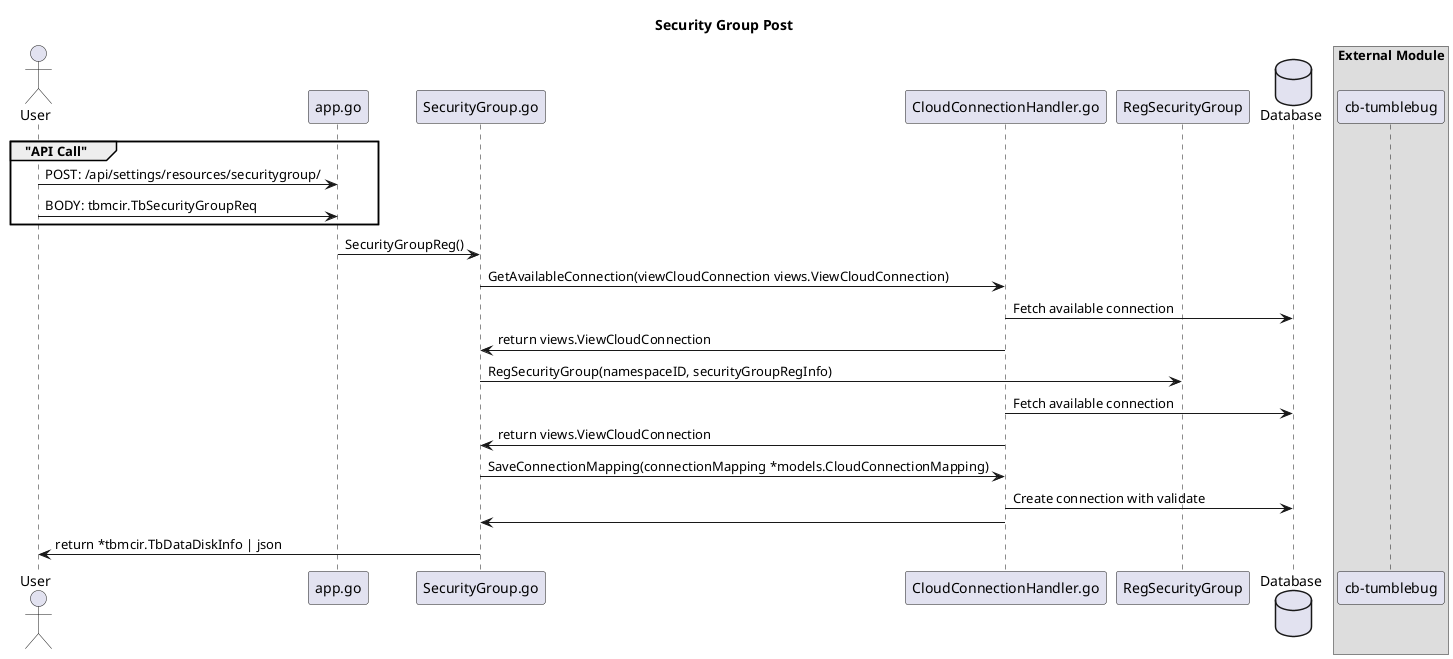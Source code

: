 @startuml

title "Security Group Post"

actor User as user

participant "app.go" as app
participant "SecurityGroup.go" as route
participant "CloudConnectionHandler.go" as connectionHandler
participant "RegSecurityGroup" as SecurityHandler
database Database as DB

box "External Module"
participant "cb-tumblebug" as tumblebug
end box

group "API Call"
user -> app : POST: /api/settings/resources/securitygroup/
user -> app : BODY: tbmcir.TbSecurityGroupReq
end

app -> route : SecurityGroupReg()
route -> connectionHandler: GetAvailableConnection(viewCloudConnection views.ViewCloudConnection)
connectionHandler -> DB: Fetch available connection
route <- connectionHandler: return views.ViewCloudConnection

route -> SecurityHandler: RegSecurityGroup(namespaceID, securityGroupRegInfo)
connectionHandler -> DB: Fetch available connection
route <- connectionHandler: return views.ViewCloudConnection

route -> connectionHandler :  SaveConnectionMapping(connectionMapping *models.CloudConnectionMapping)
connectionHandler -> DB: Create connection with validate
route <- connectionHandler:

user <- route: return *tbmcir.TbDataDiskInfo | json
@enduml
